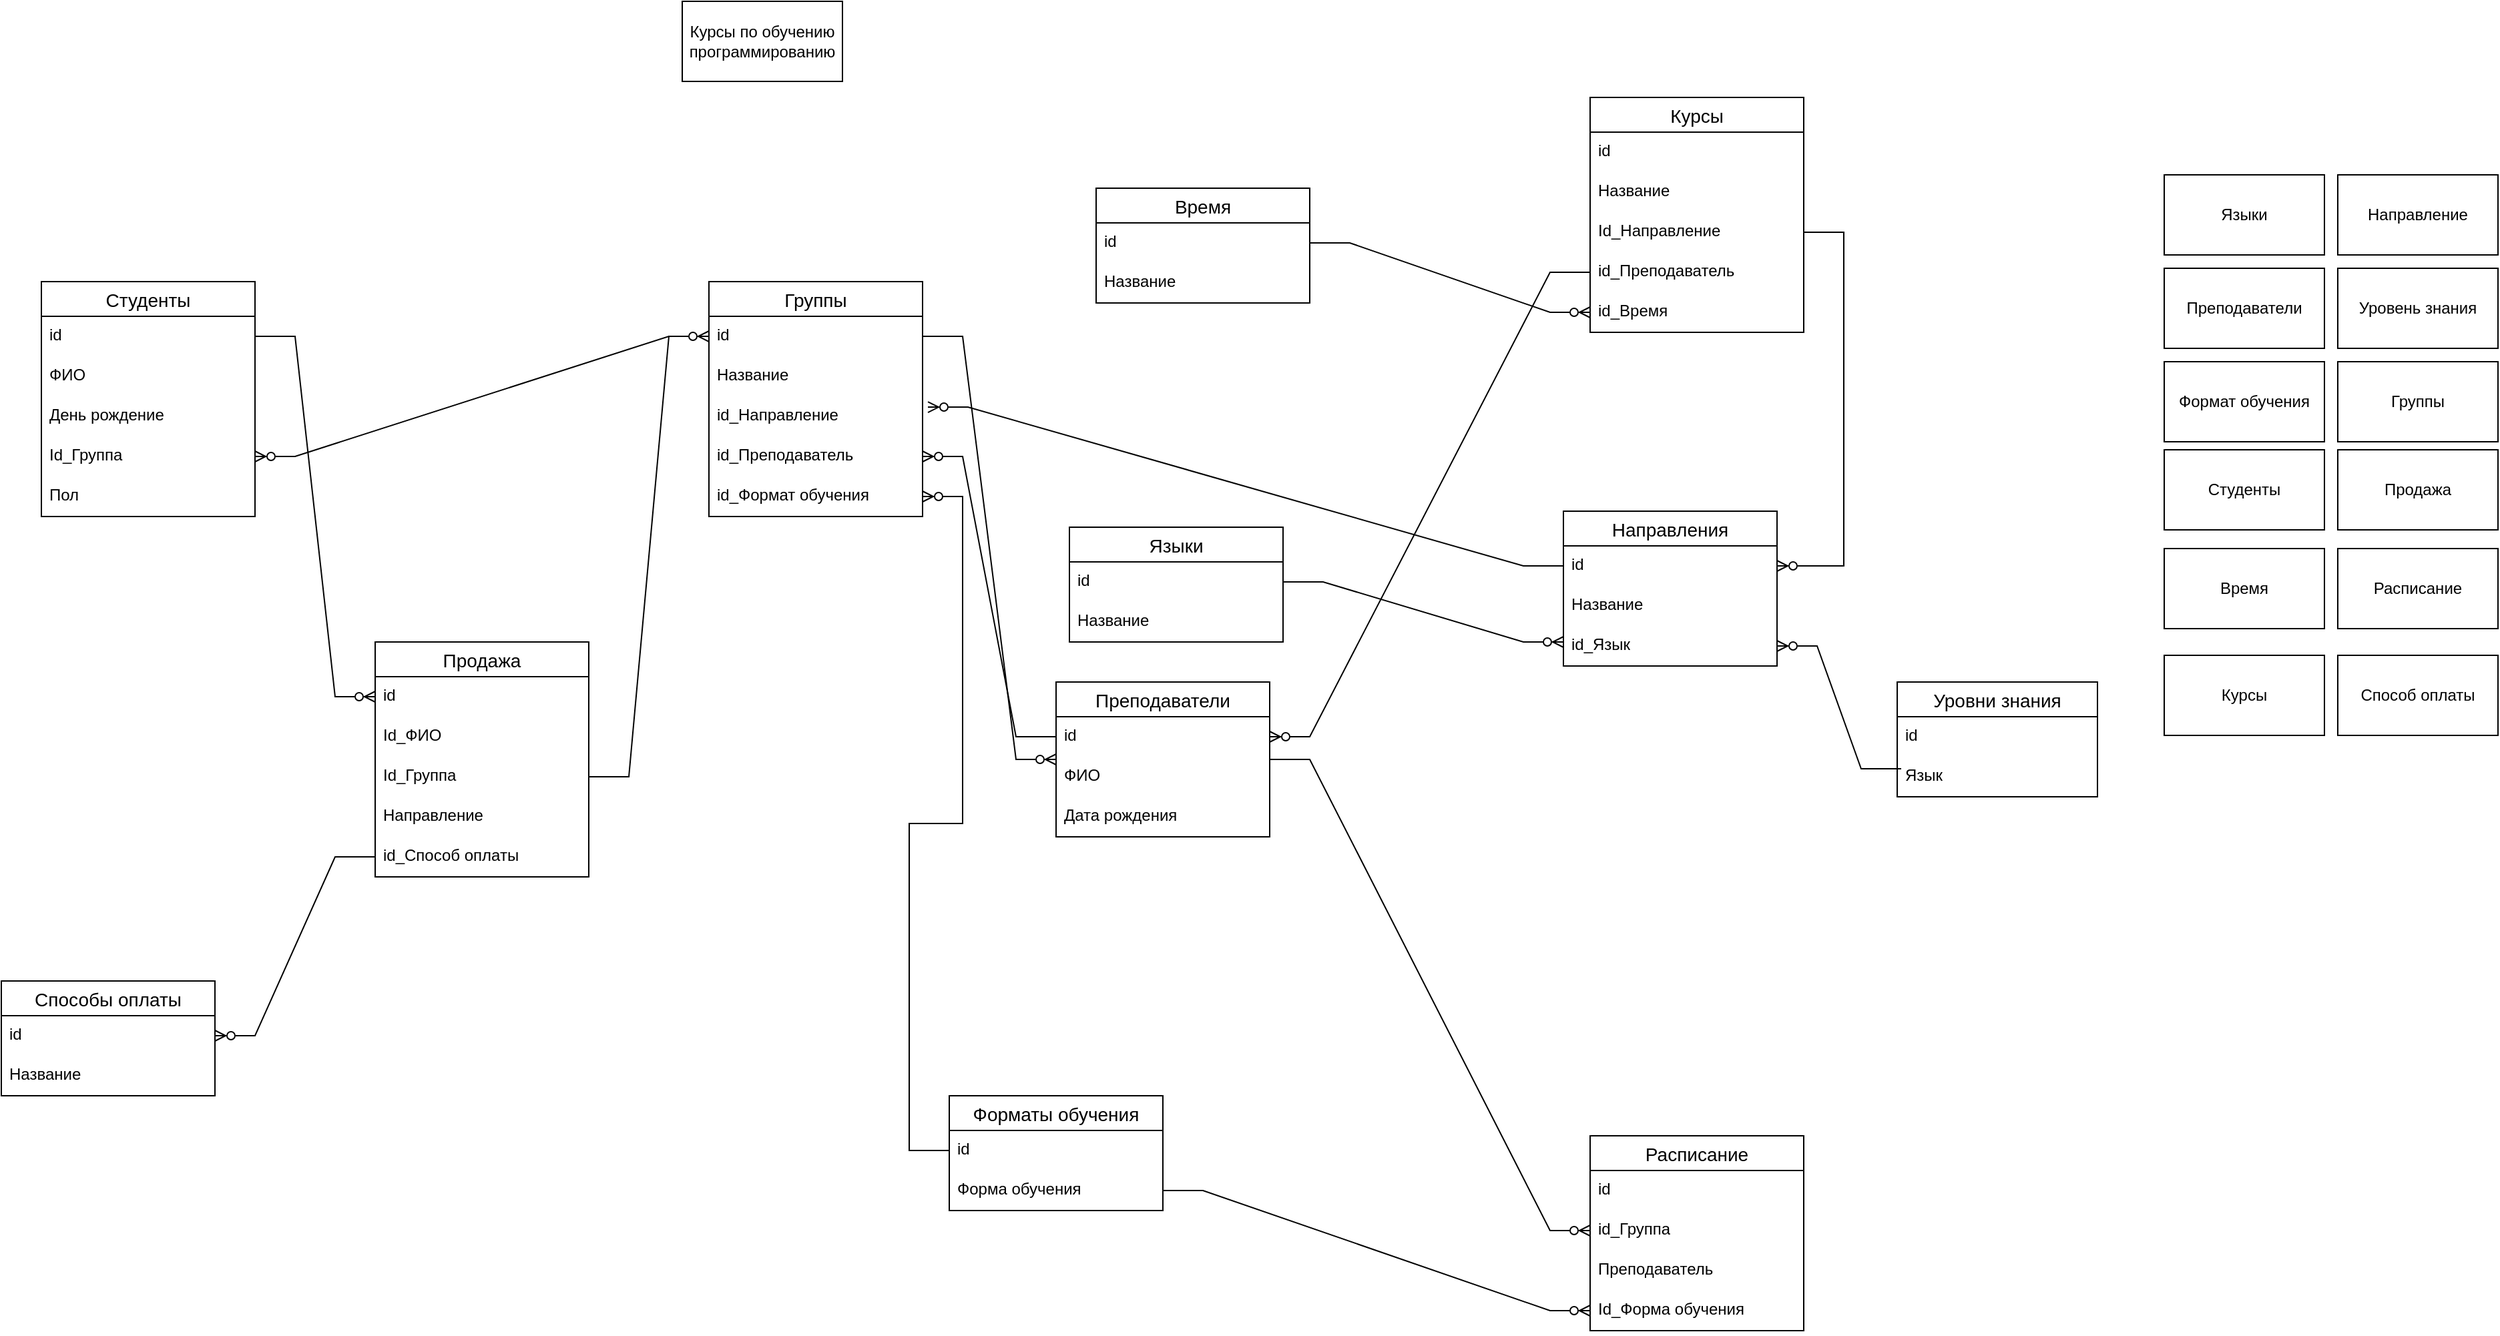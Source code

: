 <mxfile version="22.1.0" type="device">
  <diagram name="Страница — 1" id="8bAW186KEDSZl3WSFMGd">
    <mxGraphModel dx="2213" dy="791" grid="1" gridSize="10" guides="1" tooltips="1" connect="1" arrows="1" fold="1" page="1" pageScale="1" pageWidth="827" pageHeight="1169" math="0" shadow="0">
      <root>
        <mxCell id="0" />
        <mxCell id="1" parent="0" />
        <mxCell id="fyEiF3MmVAeKFcar93-F-1" value="Курсы по обучению программированию&lt;br&gt;" style="rounded=0;whiteSpace=wrap;html=1;" parent="1" vertex="1">
          <mxGeometry x="340" y="40" width="120" height="60" as="geometry" />
        </mxCell>
        <mxCell id="fyEiF3MmVAeKFcar93-F-2" value="Языки&lt;br&gt;" style="rounded=0;whiteSpace=wrap;html=1;" parent="1" vertex="1">
          <mxGeometry x="1450" y="170" width="120" height="60" as="geometry" />
        </mxCell>
        <mxCell id="fyEiF3MmVAeKFcar93-F-5" value="Направление&lt;br&gt;" style="rounded=0;whiteSpace=wrap;html=1;" parent="1" vertex="1">
          <mxGeometry x="1580" y="170" width="120" height="60" as="geometry" />
        </mxCell>
        <mxCell id="fyEiF3MmVAeKFcar93-F-6" value="Студенты&lt;br&gt;" style="rounded=0;whiteSpace=wrap;html=1;" parent="1" vertex="1">
          <mxGeometry x="1450" y="376" width="120" height="60" as="geometry" />
        </mxCell>
        <mxCell id="fyEiF3MmVAeKFcar93-F-7" value="Время&lt;br&gt;" style="rounded=0;whiteSpace=wrap;html=1;" parent="1" vertex="1">
          <mxGeometry x="1450" y="450" width="120" height="60" as="geometry" />
        </mxCell>
        <mxCell id="fyEiF3MmVAeKFcar93-F-10" value="Преподаватели&lt;br&gt;" style="rounded=0;whiteSpace=wrap;html=1;" parent="1" vertex="1">
          <mxGeometry x="1450" y="240" width="120" height="60" as="geometry" />
        </mxCell>
        <mxCell id="fyEiF3MmVAeKFcar93-F-11" value="Уровень знания&lt;br&gt;" style="rounded=0;whiteSpace=wrap;html=1;" parent="1" vertex="1">
          <mxGeometry x="1580" y="240" width="120" height="60" as="geometry" />
        </mxCell>
        <mxCell id="fyEiF3MmVAeKFcar93-F-12" value="Формат обучения&lt;br&gt;" style="rounded=0;whiteSpace=wrap;html=1;" parent="1" vertex="1">
          <mxGeometry x="1450" y="310" width="120" height="60" as="geometry" />
        </mxCell>
        <mxCell id="fyEiF3MmVAeKFcar93-F-16" value="Группы&lt;br&gt;" style="rounded=0;whiteSpace=wrap;html=1;" parent="1" vertex="1">
          <mxGeometry x="1580" y="310" width="120" height="60" as="geometry" />
        </mxCell>
        <mxCell id="fyEiF3MmVAeKFcar93-F-17" value="Студенты" style="swimlane;fontStyle=0;childLayout=stackLayout;horizontal=1;startSize=26;horizontalStack=0;resizeParent=1;resizeParentMax=0;resizeLast=0;collapsible=1;marginBottom=0;align=center;fontSize=14;" parent="1" vertex="1">
          <mxGeometry x="-140" y="250" width="160" height="176" as="geometry" />
        </mxCell>
        <mxCell id="fyEiF3MmVAeKFcar93-F-18" value="id" style="text;strokeColor=none;fillColor=none;spacingLeft=4;spacingRight=4;overflow=hidden;rotatable=0;points=[[0,0.5],[1,0.5]];portConstraint=eastwest;fontSize=12;whiteSpace=wrap;html=1;" parent="fyEiF3MmVAeKFcar93-F-17" vertex="1">
          <mxGeometry y="26" width="160" height="30" as="geometry" />
        </mxCell>
        <mxCell id="fyEiF3MmVAeKFcar93-F-22" value="ФИО" style="text;strokeColor=none;fillColor=none;spacingLeft=4;spacingRight=4;overflow=hidden;rotatable=0;points=[[0,0.5],[1,0.5]];portConstraint=eastwest;fontSize=12;whiteSpace=wrap;html=1;" parent="fyEiF3MmVAeKFcar93-F-17" vertex="1">
          <mxGeometry y="56" width="160" height="30" as="geometry" />
        </mxCell>
        <mxCell id="fyEiF3MmVAeKFcar93-F-19" value="День рождение" style="text;strokeColor=none;fillColor=none;spacingLeft=4;spacingRight=4;overflow=hidden;rotatable=0;points=[[0,0.5],[1,0.5]];portConstraint=eastwest;fontSize=12;whiteSpace=wrap;html=1;" parent="fyEiF3MmVAeKFcar93-F-17" vertex="1">
          <mxGeometry y="86" width="160" height="30" as="geometry" />
        </mxCell>
        <mxCell id="fyEiF3MmVAeKFcar93-F-20" value="Id_Группа" style="text;strokeColor=none;fillColor=none;spacingLeft=4;spacingRight=4;overflow=hidden;rotatable=0;points=[[0,0.5],[1,0.5]];portConstraint=eastwest;fontSize=12;whiteSpace=wrap;html=1;" parent="fyEiF3MmVAeKFcar93-F-17" vertex="1">
          <mxGeometry y="116" width="160" height="30" as="geometry" />
        </mxCell>
        <mxCell id="fyEiF3MmVAeKFcar93-F-21" value="Пол" style="text;strokeColor=none;fillColor=none;spacingLeft=4;spacingRight=4;overflow=hidden;rotatable=0;points=[[0,0.5],[1,0.5]];portConstraint=eastwest;fontSize=12;whiteSpace=wrap;html=1;" parent="fyEiF3MmVAeKFcar93-F-17" vertex="1">
          <mxGeometry y="146" width="160" height="30" as="geometry" />
        </mxCell>
        <mxCell id="fyEiF3MmVAeKFcar93-F-23" value="Группы" style="swimlane;fontStyle=0;childLayout=stackLayout;horizontal=1;startSize=26;horizontalStack=0;resizeParent=1;resizeParentMax=0;resizeLast=0;collapsible=1;marginBottom=0;align=center;fontSize=14;" parent="1" vertex="1">
          <mxGeometry x="360" y="250" width="160" height="176" as="geometry" />
        </mxCell>
        <mxCell id="fyEiF3MmVAeKFcar93-F-24" value="id&lt;br&gt;" style="text;strokeColor=none;fillColor=none;spacingLeft=4;spacingRight=4;overflow=hidden;rotatable=0;points=[[0,0.5],[1,0.5]];portConstraint=eastwest;fontSize=12;whiteSpace=wrap;html=1;" parent="fyEiF3MmVAeKFcar93-F-23" vertex="1">
          <mxGeometry y="26" width="160" height="30" as="geometry" />
        </mxCell>
        <mxCell id="fyEiF3MmVAeKFcar93-F-25" value="Название" style="text;strokeColor=none;fillColor=none;spacingLeft=4;spacingRight=4;overflow=hidden;rotatable=0;points=[[0,0.5],[1,0.5]];portConstraint=eastwest;fontSize=12;whiteSpace=wrap;html=1;" parent="fyEiF3MmVAeKFcar93-F-23" vertex="1">
          <mxGeometry y="56" width="160" height="30" as="geometry" />
        </mxCell>
        <mxCell id="fyEiF3MmVAeKFcar93-F-26" value="id_Направление" style="text;strokeColor=none;fillColor=none;spacingLeft=4;spacingRight=4;overflow=hidden;rotatable=0;points=[[0,0.5],[1,0.5]];portConstraint=eastwest;fontSize=12;whiteSpace=wrap;html=1;" parent="fyEiF3MmVAeKFcar93-F-23" vertex="1">
          <mxGeometry y="86" width="160" height="30" as="geometry" />
        </mxCell>
        <mxCell id="fyEiF3MmVAeKFcar93-F-27" value="id_Преподаватель" style="text;strokeColor=none;fillColor=none;spacingLeft=4;spacingRight=4;overflow=hidden;rotatable=0;points=[[0,0.5],[1,0.5]];portConstraint=eastwest;fontSize=12;whiteSpace=wrap;html=1;" parent="fyEiF3MmVAeKFcar93-F-23" vertex="1">
          <mxGeometry y="116" width="160" height="30" as="geometry" />
        </mxCell>
        <mxCell id="fyEiF3MmVAeKFcar93-F-28" value="id_Формат обучения" style="text;strokeColor=none;fillColor=none;spacingLeft=4;spacingRight=4;overflow=hidden;rotatable=0;points=[[0,0.5],[1,0.5]];portConstraint=eastwest;fontSize=12;whiteSpace=wrap;html=1;" parent="fyEiF3MmVAeKFcar93-F-23" vertex="1">
          <mxGeometry y="146" width="160" height="30" as="geometry" />
        </mxCell>
        <mxCell id="fyEiF3MmVAeKFcar93-F-29" value="" style="edgeStyle=entityRelationEdgeStyle;fontSize=12;html=1;endArrow=ERzeroToMany;endFill=1;rounded=0;entryX=1;entryY=0.5;entryDx=0;entryDy=0;exitX=0;exitY=0.5;exitDx=0;exitDy=0;" parent="1" source="fyEiF3MmVAeKFcar93-F-24" target="fyEiF3MmVAeKFcar93-F-20" edge="1">
          <mxGeometry width="100" height="100" relative="1" as="geometry">
            <mxPoint x="590" y="880" as="sourcePoint" />
            <mxPoint x="690" y="780" as="targetPoint" />
            <Array as="points">
              <mxPoint x="300" y="900" />
              <mxPoint x="300" y="870" />
            </Array>
          </mxGeometry>
        </mxCell>
        <mxCell id="fyEiF3MmVAeKFcar93-F-30" value="Направления" style="swimlane;fontStyle=0;childLayout=stackLayout;horizontal=1;startSize=26;horizontalStack=0;resizeParent=1;resizeParentMax=0;resizeLast=0;collapsible=1;marginBottom=0;align=center;fontSize=14;" parent="1" vertex="1">
          <mxGeometry x="1000" y="422" width="160" height="116" as="geometry" />
        </mxCell>
        <mxCell id="fyEiF3MmVAeKFcar93-F-31" value="id&lt;br&gt;&lt;br&gt;" style="text;strokeColor=none;fillColor=none;spacingLeft=4;spacingRight=4;overflow=hidden;rotatable=0;points=[[0,0.5],[1,0.5]];portConstraint=eastwest;fontSize=12;whiteSpace=wrap;html=1;" parent="fyEiF3MmVAeKFcar93-F-30" vertex="1">
          <mxGeometry y="26" width="160" height="30" as="geometry" />
        </mxCell>
        <mxCell id="fyEiF3MmVAeKFcar93-F-32" value="Название" style="text;strokeColor=none;fillColor=none;spacingLeft=4;spacingRight=4;overflow=hidden;rotatable=0;points=[[0,0.5],[1,0.5]];portConstraint=eastwest;fontSize=12;whiteSpace=wrap;html=1;" parent="fyEiF3MmVAeKFcar93-F-30" vertex="1">
          <mxGeometry y="56" width="160" height="30" as="geometry" />
        </mxCell>
        <mxCell id="fyEiF3MmVAeKFcar93-F-33" value="id_Язык" style="text;strokeColor=none;fillColor=none;spacingLeft=4;spacingRight=4;overflow=hidden;rotatable=0;points=[[0,0.5],[1,0.5]];portConstraint=eastwest;fontSize=12;whiteSpace=wrap;html=1;" parent="fyEiF3MmVAeKFcar93-F-30" vertex="1">
          <mxGeometry y="86" width="160" height="30" as="geometry" />
        </mxCell>
        <mxCell id="fyEiF3MmVAeKFcar93-F-34" value="" style="edgeStyle=entityRelationEdgeStyle;fontSize=12;html=1;endArrow=ERzeroToMany;endFill=1;rounded=0;exitX=0;exitY=0.5;exitDx=0;exitDy=0;entryX=1.025;entryY=0.267;entryDx=0;entryDy=0;entryPerimeter=0;" parent="1" source="fyEiF3MmVAeKFcar93-F-31" target="fyEiF3MmVAeKFcar93-F-26" edge="1">
          <mxGeometry width="100" height="100" relative="1" as="geometry">
            <mxPoint x="590" y="880" as="sourcePoint" />
            <mxPoint x="690" y="780" as="targetPoint" />
            <Array as="points">
              <mxPoint x="670" y="780" />
            </Array>
          </mxGeometry>
        </mxCell>
        <mxCell id="fyEiF3MmVAeKFcar93-F-41" value="" style="edgeStyle=entityRelationEdgeStyle;fontSize=12;html=1;endArrow=ERzeroToMany;endFill=1;rounded=0;exitX=0;exitY=0.5;exitDx=0;exitDy=0;entryX=1;entryY=0.5;entryDx=0;entryDy=0;" parent="1" source="fyEiF3MmVAeKFcar93-F-36" target="fyEiF3MmVAeKFcar93-F-27" edge="1">
          <mxGeometry width="100" height="100" relative="1" as="geometry">
            <mxPoint x="590" y="1080" as="sourcePoint" />
            <mxPoint x="690" y="980" as="targetPoint" />
            <Array as="points">
              <mxPoint x="640" y="1020" />
            </Array>
          </mxGeometry>
        </mxCell>
        <mxCell id="fyEiF3MmVAeKFcar93-F-42" value="Форматы обучения" style="swimlane;fontStyle=0;childLayout=stackLayout;horizontal=1;startSize=26;horizontalStack=0;resizeParent=1;resizeParentMax=0;resizeLast=0;collapsible=1;marginBottom=0;align=center;fontSize=14;" parent="1" vertex="1">
          <mxGeometry x="540" y="860" width="160" height="86" as="geometry" />
        </mxCell>
        <mxCell id="fyEiF3MmVAeKFcar93-F-43" value="id&lt;br&gt;" style="text;strokeColor=none;fillColor=none;spacingLeft=4;spacingRight=4;overflow=hidden;rotatable=0;points=[[0,0.5],[1,0.5]];portConstraint=eastwest;fontSize=12;whiteSpace=wrap;html=1;" parent="fyEiF3MmVAeKFcar93-F-42" vertex="1">
          <mxGeometry y="26" width="160" height="30" as="geometry" />
        </mxCell>
        <mxCell id="fyEiF3MmVAeKFcar93-F-46" value="Форма обучения&lt;br&gt;" style="text;strokeColor=none;fillColor=none;spacingLeft=4;spacingRight=4;overflow=hidden;rotatable=0;points=[[0,0.5],[1,0.5]];portConstraint=eastwest;fontSize=12;whiteSpace=wrap;html=1;" parent="fyEiF3MmVAeKFcar93-F-42" vertex="1">
          <mxGeometry y="56" width="160" height="30" as="geometry" />
        </mxCell>
        <mxCell id="fyEiF3MmVAeKFcar93-F-47" value="" style="edgeStyle=entityRelationEdgeStyle;fontSize=12;html=1;endArrow=ERzeroToMany;endFill=1;rounded=0;exitX=0;exitY=0.5;exitDx=0;exitDy=0;entryX=1;entryY=0.5;entryDx=0;entryDy=0;" parent="1" source="fyEiF3MmVAeKFcar93-F-43" target="fyEiF3MmVAeKFcar93-F-28" edge="1">
          <mxGeometry width="100" height="100" relative="1" as="geometry">
            <mxPoint x="590" y="950" as="sourcePoint" />
            <mxPoint x="690" y="850" as="targetPoint" />
            <Array as="points">
              <mxPoint x="550" y="1080" />
            </Array>
          </mxGeometry>
        </mxCell>
        <mxCell id="fyEiF3MmVAeKFcar93-F-48" value="Расписание" style="swimlane;fontStyle=0;childLayout=stackLayout;horizontal=1;startSize=26;horizontalStack=0;resizeParent=1;resizeParentMax=0;resizeLast=0;collapsible=1;marginBottom=0;align=center;fontSize=14;" parent="1" vertex="1">
          <mxGeometry x="1020" y="890" width="160" height="146" as="geometry" />
        </mxCell>
        <mxCell id="fyEiF3MmVAeKFcar93-F-49" value="id&lt;br&gt;" style="text;strokeColor=none;fillColor=none;spacingLeft=4;spacingRight=4;overflow=hidden;rotatable=0;points=[[0,0.5],[1,0.5]];portConstraint=eastwest;fontSize=12;whiteSpace=wrap;html=1;" parent="fyEiF3MmVAeKFcar93-F-48" vertex="1">
          <mxGeometry y="26" width="160" height="30" as="geometry" />
        </mxCell>
        <mxCell id="fyEiF3MmVAeKFcar93-F-50" value="id_Группа" style="text;strokeColor=none;fillColor=none;spacingLeft=4;spacingRight=4;overflow=hidden;rotatable=0;points=[[0,0.5],[1,0.5]];portConstraint=eastwest;fontSize=12;whiteSpace=wrap;html=1;" parent="fyEiF3MmVAeKFcar93-F-48" vertex="1">
          <mxGeometry y="56" width="160" height="30" as="geometry" />
        </mxCell>
        <mxCell id="fyEiF3MmVAeKFcar93-F-53" value="Преподаватель&lt;br&gt;" style="text;strokeColor=none;fillColor=none;spacingLeft=4;spacingRight=4;overflow=hidden;rotatable=0;points=[[0,0.5],[1,0.5]];portConstraint=eastwest;fontSize=12;whiteSpace=wrap;html=1;" parent="fyEiF3MmVAeKFcar93-F-48" vertex="1">
          <mxGeometry y="86" width="160" height="30" as="geometry" />
        </mxCell>
        <mxCell id="fyEiF3MmVAeKFcar93-F-51" value="Id_Форма обучения" style="text;strokeColor=none;fillColor=none;spacingLeft=4;spacingRight=4;overflow=hidden;rotatable=0;points=[[0,0.5],[1,0.5]];portConstraint=eastwest;fontSize=12;whiteSpace=wrap;html=1;" parent="fyEiF3MmVAeKFcar93-F-48" vertex="1">
          <mxGeometry y="116" width="160" height="30" as="geometry" />
        </mxCell>
        <mxCell id="fyEiF3MmVAeKFcar93-F-54" value="" style="edgeStyle=entityRelationEdgeStyle;fontSize=12;html=1;endArrow=ERzeroToMany;endFill=1;rounded=0;exitX=1;exitY=0.5;exitDx=0;exitDy=0;entryX=0;entryY=0.5;entryDx=0;entryDy=0;" parent="1" source="fyEiF3MmVAeKFcar93-F-35" target="fyEiF3MmVAeKFcar93-F-50" edge="1">
          <mxGeometry width="100" height="100" relative="1" as="geometry">
            <mxPoint x="590" y="750" as="sourcePoint" />
            <mxPoint x="690" y="650" as="targetPoint" />
          </mxGeometry>
        </mxCell>
        <mxCell id="fyEiF3MmVAeKFcar93-F-56" value="" style="edgeStyle=entityRelationEdgeStyle;fontSize=12;html=1;endArrow=ERzeroToMany;endFill=1;rounded=0;entryX=0;entryY=0.5;entryDx=0;entryDy=0;" parent="1" source="fyEiF3MmVAeKFcar93-F-46" target="fyEiF3MmVAeKFcar93-F-51" edge="1">
          <mxGeometry width="100" height="100" relative="1" as="geometry">
            <mxPoint x="590" y="850" as="sourcePoint" />
            <mxPoint x="690" y="750" as="targetPoint" />
          </mxGeometry>
        </mxCell>
        <mxCell id="fyEiF3MmVAeKFcar93-F-57" value="Способы оплаты" style="swimlane;fontStyle=0;childLayout=stackLayout;horizontal=1;startSize=26;horizontalStack=0;resizeParent=1;resizeParentMax=0;resizeLast=0;collapsible=1;marginBottom=0;align=center;fontSize=14;" parent="1" vertex="1">
          <mxGeometry x="-170" y="774" width="160" height="86" as="geometry" />
        </mxCell>
        <mxCell id="fyEiF3MmVAeKFcar93-F-58" value="id" style="text;strokeColor=none;fillColor=none;spacingLeft=4;spacingRight=4;overflow=hidden;rotatable=0;points=[[0,0.5],[1,0.5]];portConstraint=eastwest;fontSize=12;whiteSpace=wrap;html=1;" parent="fyEiF3MmVAeKFcar93-F-57" vertex="1">
          <mxGeometry y="26" width="160" height="30" as="geometry" />
        </mxCell>
        <mxCell id="fyEiF3MmVAeKFcar93-F-59" value="Название" style="text;strokeColor=none;fillColor=none;spacingLeft=4;spacingRight=4;overflow=hidden;rotatable=0;points=[[0,0.5],[1,0.5]];portConstraint=eastwest;fontSize=12;whiteSpace=wrap;html=1;" parent="fyEiF3MmVAeKFcar93-F-57" vertex="1">
          <mxGeometry y="56" width="160" height="30" as="geometry" />
        </mxCell>
        <mxCell id="fyEiF3MmVAeKFcar93-F-61" value="Продажа&lt;br&gt;" style="rounded=0;whiteSpace=wrap;html=1;" parent="1" vertex="1">
          <mxGeometry x="1580" y="376" width="120" height="60" as="geometry" />
        </mxCell>
        <mxCell id="fyEiF3MmVAeKFcar93-F-63" value="Продажа" style="swimlane;fontStyle=0;childLayout=stackLayout;horizontal=1;startSize=26;horizontalStack=0;resizeParent=1;resizeParentMax=0;resizeLast=0;collapsible=1;marginBottom=0;align=center;fontSize=14;" parent="1" vertex="1">
          <mxGeometry x="110" y="520" width="160" height="176" as="geometry" />
        </mxCell>
        <mxCell id="fyEiF3MmVAeKFcar93-F-64" value="id" style="text;strokeColor=none;fillColor=none;spacingLeft=4;spacingRight=4;overflow=hidden;rotatable=0;points=[[0,0.5],[1,0.5]];portConstraint=eastwest;fontSize=12;whiteSpace=wrap;html=1;" parent="fyEiF3MmVAeKFcar93-F-63" vertex="1">
          <mxGeometry y="26" width="160" height="30" as="geometry" />
        </mxCell>
        <mxCell id="fyEiF3MmVAeKFcar93-F-66" value="Id_ФИО" style="text;strokeColor=none;fillColor=none;spacingLeft=4;spacingRight=4;overflow=hidden;rotatable=0;points=[[0,0.5],[1,0.5]];portConstraint=eastwest;fontSize=12;whiteSpace=wrap;html=1;" parent="fyEiF3MmVAeKFcar93-F-63" vertex="1">
          <mxGeometry y="56" width="160" height="30" as="geometry" />
        </mxCell>
        <mxCell id="fyEiF3MmVAeKFcar93-F-67" value="Id_Группа" style="text;strokeColor=none;fillColor=none;spacingLeft=4;spacingRight=4;overflow=hidden;rotatable=0;points=[[0,0.5],[1,0.5]];portConstraint=eastwest;fontSize=12;whiteSpace=wrap;html=1;" parent="fyEiF3MmVAeKFcar93-F-63" vertex="1">
          <mxGeometry y="86" width="160" height="30" as="geometry" />
        </mxCell>
        <mxCell id="fyEiF3MmVAeKFcar93-F-68" value="Направление" style="text;strokeColor=none;fillColor=none;spacingLeft=4;spacingRight=4;overflow=hidden;rotatable=0;points=[[0,0.5],[1,0.5]];portConstraint=eastwest;fontSize=12;whiteSpace=wrap;html=1;" parent="fyEiF3MmVAeKFcar93-F-63" vertex="1">
          <mxGeometry y="116" width="160" height="30" as="geometry" />
        </mxCell>
        <mxCell id="fyEiF3MmVAeKFcar93-F-69" value="id_Способ оплаты" style="text;strokeColor=none;fillColor=none;spacingLeft=4;spacingRight=4;overflow=hidden;rotatable=0;points=[[0,0.5],[1,0.5]];portConstraint=eastwest;fontSize=12;whiteSpace=wrap;html=1;" parent="fyEiF3MmVAeKFcar93-F-63" vertex="1">
          <mxGeometry y="146" width="160" height="30" as="geometry" />
        </mxCell>
        <mxCell id="fyEiF3MmVAeKFcar93-F-75" value="" style="edgeStyle=entityRelationEdgeStyle;fontSize=12;html=1;endArrow=ERzeroToMany;endFill=1;rounded=0;exitX=0;exitY=0.5;exitDx=0;exitDy=0;entryX=1;entryY=0.5;entryDx=0;entryDy=0;" parent="1" source="fyEiF3MmVAeKFcar93-F-69" target="fyEiF3MmVAeKFcar93-F-58" edge="1">
          <mxGeometry width="100" height="100" relative="1" as="geometry">
            <mxPoint x="570" y="1100" as="sourcePoint" />
            <mxPoint x="670" y="1000" as="targetPoint" />
          </mxGeometry>
        </mxCell>
        <mxCell id="fyEiF3MmVAeKFcar93-F-76" value="" style="edgeStyle=entityRelationEdgeStyle;fontSize=12;html=1;endArrow=ERzeroToMany;endFill=1;rounded=0;exitX=1;exitY=0.5;exitDx=0;exitDy=0;entryX=0;entryY=0.5;entryDx=0;entryDy=0;" parent="1" source="fyEiF3MmVAeKFcar93-F-67" target="fyEiF3MmVAeKFcar93-F-24" edge="1">
          <mxGeometry width="100" height="100" relative="1" as="geometry">
            <mxPoint x="570" y="1100" as="sourcePoint" />
            <mxPoint x="670" y="1000" as="targetPoint" />
          </mxGeometry>
        </mxCell>
        <mxCell id="fyEiF3MmVAeKFcar93-F-77" value="" style="edgeStyle=entityRelationEdgeStyle;fontSize=12;html=1;endArrow=ERzeroToMany;endFill=1;rounded=0;exitX=1;exitY=0.5;exitDx=0;exitDy=0;entryX=0;entryY=0.5;entryDx=0;entryDy=0;" parent="1" source="fyEiF3MmVAeKFcar93-F-18" target="fyEiF3MmVAeKFcar93-F-64" edge="1">
          <mxGeometry width="100" height="100" relative="1" as="geometry">
            <mxPoint x="570" y="1100" as="sourcePoint" />
            <mxPoint x="670" y="1000" as="targetPoint" />
            <Array as="points">
              <mxPoint x="620" y="1050" />
            </Array>
          </mxGeometry>
        </mxCell>
        <mxCell id="D6yrI3v9REmSvCYI_-wY-1" value="Уровни знания" style="swimlane;fontStyle=0;childLayout=stackLayout;horizontal=1;startSize=26;horizontalStack=0;resizeParent=1;resizeParentMax=0;resizeLast=0;collapsible=1;marginBottom=0;align=center;fontSize=14;" parent="1" vertex="1">
          <mxGeometry x="1250" y="550" width="150" height="86" as="geometry">
            <mxRectangle x="1250" y="550" width="140" height="30" as="alternateBounds" />
          </mxGeometry>
        </mxCell>
        <mxCell id="D6yrI3v9REmSvCYI_-wY-2" value="id" style="text;strokeColor=none;fillColor=none;spacingLeft=4;spacingRight=4;overflow=hidden;rotatable=0;points=[[0,0.5],[1,0.5]];portConstraint=eastwest;fontSize=12;whiteSpace=wrap;html=1;" parent="D6yrI3v9REmSvCYI_-wY-1" vertex="1">
          <mxGeometry y="26" width="150" height="30" as="geometry" />
        </mxCell>
        <mxCell id="D6yrI3v9REmSvCYI_-wY-3" value="Язык" style="text;strokeColor=none;fillColor=none;spacingLeft=4;spacingRight=4;overflow=hidden;rotatable=0;points=[[0,0.5],[1,0.5]];portConstraint=eastwest;fontSize=12;whiteSpace=wrap;html=1;" parent="D6yrI3v9REmSvCYI_-wY-1" vertex="1">
          <mxGeometry y="56" width="150" height="30" as="geometry" />
        </mxCell>
        <mxCell id="D6yrI3v9REmSvCYI_-wY-8" value="" style="edgeStyle=entityRelationEdgeStyle;fontSize=12;html=1;endArrow=ERzeroToMany;endFill=1;rounded=0;exitX=0.02;exitY=0.3;exitDx=0;exitDy=0;exitPerimeter=0;" parent="1" source="D6yrI3v9REmSvCYI_-wY-3" target="fyEiF3MmVAeKFcar93-F-33" edge="1">
          <mxGeometry width="100" height="100" relative="1" as="geometry">
            <mxPoint x="970" y="780" as="sourcePoint" />
            <mxPoint x="1130" y="810" as="targetPoint" />
            <Array as="points">
              <mxPoint x="1040" y="790" />
              <mxPoint x="1030" y="800" />
              <mxPoint x="960" y="660" />
            </Array>
          </mxGeometry>
        </mxCell>
        <mxCell id="D6yrI3v9REmSvCYI_-wY-11" value="Курсы" style="swimlane;fontStyle=0;childLayout=stackLayout;horizontal=1;startSize=26;horizontalStack=0;resizeParent=1;resizeParentMax=0;resizeLast=0;collapsible=1;marginBottom=0;align=center;fontSize=14;" parent="1" vertex="1">
          <mxGeometry x="1020" y="112" width="160" height="176" as="geometry" />
        </mxCell>
        <mxCell id="D6yrI3v9REmSvCYI_-wY-12" value="id&lt;br&gt;" style="text;strokeColor=none;fillColor=none;spacingLeft=4;spacingRight=4;overflow=hidden;rotatable=0;points=[[0,0.5],[1,0.5]];portConstraint=eastwest;fontSize=12;whiteSpace=wrap;html=1;" parent="D6yrI3v9REmSvCYI_-wY-11" vertex="1">
          <mxGeometry y="26" width="160" height="30" as="geometry" />
        </mxCell>
        <mxCell id="D6yrI3v9REmSvCYI_-wY-13" value="Название" style="text;strokeColor=none;fillColor=none;spacingLeft=4;spacingRight=4;overflow=hidden;rotatable=0;points=[[0,0.5],[1,0.5]];portConstraint=eastwest;fontSize=12;whiteSpace=wrap;html=1;" parent="D6yrI3v9REmSvCYI_-wY-11" vertex="1">
          <mxGeometry y="56" width="160" height="30" as="geometry" />
        </mxCell>
        <mxCell id="D6yrI3v9REmSvCYI_-wY-14" value="Id_Направление" style="text;strokeColor=none;fillColor=none;spacingLeft=4;spacingRight=4;overflow=hidden;rotatable=0;points=[[0,0.5],[1,0.5]];portConstraint=eastwest;fontSize=12;whiteSpace=wrap;html=1;" parent="D6yrI3v9REmSvCYI_-wY-11" vertex="1">
          <mxGeometry y="86" width="160" height="30" as="geometry" />
        </mxCell>
        <mxCell id="D6yrI3v9REmSvCYI_-wY-15" value="id_Преподаватель" style="text;strokeColor=none;fillColor=none;spacingLeft=4;spacingRight=4;overflow=hidden;rotatable=0;points=[[0,0.5],[1,0.5]];portConstraint=eastwest;fontSize=12;whiteSpace=wrap;html=1;" parent="D6yrI3v9REmSvCYI_-wY-11" vertex="1">
          <mxGeometry y="116" width="160" height="30" as="geometry" />
        </mxCell>
        <mxCell id="D6yrI3v9REmSvCYI_-wY-24" value="id_Время" style="text;strokeColor=none;fillColor=none;spacingLeft=4;spacingRight=4;overflow=hidden;rotatable=0;points=[[0,0.5],[1,0.5]];portConstraint=eastwest;fontSize=12;whiteSpace=wrap;html=1;" parent="D6yrI3v9REmSvCYI_-wY-11" vertex="1">
          <mxGeometry y="146" width="160" height="30" as="geometry" />
        </mxCell>
        <mxCell id="D6yrI3v9REmSvCYI_-wY-16" value="" style="edgeStyle=entityRelationEdgeStyle;fontSize=12;html=1;endArrow=ERzeroToMany;endFill=1;rounded=0;exitX=0;exitY=0.5;exitDx=0;exitDy=0;entryX=1;entryY=0.5;entryDx=0;entryDy=0;" parent="1" source="D6yrI3v9REmSvCYI_-wY-15" target="fyEiF3MmVAeKFcar93-F-36" edge="1">
          <mxGeometry width="100" height="100" relative="1" as="geometry">
            <mxPoint x="770" y="720" as="sourcePoint" />
            <mxPoint x="870" y="620" as="targetPoint" />
          </mxGeometry>
        </mxCell>
        <mxCell id="D6yrI3v9REmSvCYI_-wY-18" value="" style="edgeStyle=entityRelationEdgeStyle;fontSize=12;html=1;endArrow=ERzeroToMany;endFill=1;rounded=0;entryX=1;entryY=0.5;entryDx=0;entryDy=0;" parent="1" source="D6yrI3v9REmSvCYI_-wY-14" target="fyEiF3MmVAeKFcar93-F-31" edge="1">
          <mxGeometry width="100" height="100" relative="1" as="geometry">
            <mxPoint x="780" y="710" as="sourcePoint" />
            <mxPoint x="880" y="610" as="targetPoint" />
          </mxGeometry>
        </mxCell>
        <mxCell id="D6yrI3v9REmSvCYI_-wY-19" value="Время" style="swimlane;fontStyle=0;childLayout=stackLayout;horizontal=1;startSize=26;horizontalStack=0;resizeParent=1;resizeParentMax=0;resizeLast=0;collapsible=1;marginBottom=0;align=center;fontSize=14;" parent="1" vertex="1">
          <mxGeometry x="650" y="180" width="160" height="86" as="geometry" />
        </mxCell>
        <mxCell id="D6yrI3v9REmSvCYI_-wY-20" value="id" style="text;strokeColor=none;fillColor=none;spacingLeft=4;spacingRight=4;overflow=hidden;rotatable=0;points=[[0,0.5],[1,0.5]];portConstraint=eastwest;fontSize=12;whiteSpace=wrap;html=1;" parent="D6yrI3v9REmSvCYI_-wY-19" vertex="1">
          <mxGeometry y="26" width="160" height="30" as="geometry" />
        </mxCell>
        <mxCell id="D6yrI3v9REmSvCYI_-wY-21" value="Название" style="text;strokeColor=none;fillColor=none;spacingLeft=4;spacingRight=4;overflow=hidden;rotatable=0;points=[[0,0.5],[1,0.5]];portConstraint=eastwest;fontSize=12;whiteSpace=wrap;html=1;" parent="D6yrI3v9REmSvCYI_-wY-19" vertex="1">
          <mxGeometry y="56" width="160" height="30" as="geometry" />
        </mxCell>
        <mxCell id="D6yrI3v9REmSvCYI_-wY-23" value="" style="edgeStyle=entityRelationEdgeStyle;fontSize=12;html=1;endArrow=ERzeroToMany;endFill=1;rounded=0;entryX=0;entryY=0.5;entryDx=0;entryDy=0;exitX=1;exitY=0.5;exitDx=0;exitDy=0;" parent="1" source="D6yrI3v9REmSvCYI_-wY-20" target="D6yrI3v9REmSvCYI_-wY-24" edge="1">
          <mxGeometry width="100" height="100" relative="1" as="geometry">
            <mxPoint x="980" y="500" as="sourcePoint" />
            <mxPoint x="1080" y="400" as="targetPoint" />
            <Array as="points">
              <mxPoint x="890" y="450" />
              <mxPoint x="890" y="450" />
            </Array>
          </mxGeometry>
        </mxCell>
        <mxCell id="D6yrI3v9REmSvCYI_-wY-25" style="edgeStyle=none;rounded=0;orthogonalLoop=1;jettySize=auto;html=1;exitX=0.5;exitY=0;exitDx=0;exitDy=0;" parent="1" source="fyEiF3MmVAeKFcar93-F-63" target="fyEiF3MmVAeKFcar93-F-63" edge="1">
          <mxGeometry relative="1" as="geometry" />
        </mxCell>
        <mxCell id="D6yrI3v9REmSvCYI_-wY-26" value="Языки" style="swimlane;fontStyle=0;childLayout=stackLayout;horizontal=1;startSize=26;horizontalStack=0;resizeParent=1;resizeParentMax=0;resizeLast=0;collapsible=1;marginBottom=0;align=center;fontSize=14;" parent="1" vertex="1">
          <mxGeometry x="630" y="434" width="160" height="86" as="geometry" />
        </mxCell>
        <mxCell id="D6yrI3v9REmSvCYI_-wY-27" value="id" style="text;strokeColor=none;fillColor=none;spacingLeft=4;spacingRight=4;overflow=hidden;rotatable=0;points=[[0,0.5],[1,0.5]];portConstraint=eastwest;fontSize=12;whiteSpace=wrap;html=1;" parent="D6yrI3v9REmSvCYI_-wY-26" vertex="1">
          <mxGeometry y="26" width="160" height="30" as="geometry" />
        </mxCell>
        <mxCell id="D6yrI3v9REmSvCYI_-wY-28" value="Название" style="text;strokeColor=none;fillColor=none;spacingLeft=4;spacingRight=4;overflow=hidden;rotatable=0;points=[[0,0.5],[1,0.5]];portConstraint=eastwest;fontSize=12;whiteSpace=wrap;html=1;" parent="D6yrI3v9REmSvCYI_-wY-26" vertex="1">
          <mxGeometry y="56" width="160" height="30" as="geometry" />
        </mxCell>
        <mxCell id="D6yrI3v9REmSvCYI_-wY-30" value="" style="edgeStyle=entityRelationEdgeStyle;fontSize=12;html=1;endArrow=ERzeroToMany;endFill=1;rounded=0;exitX=1;exitY=0.5;exitDx=0;exitDy=0;" parent="1" source="D6yrI3v9REmSvCYI_-wY-27" edge="1">
          <mxGeometry width="100" height="100" relative="1" as="geometry">
            <mxPoint x="700" y="691" as="sourcePoint" />
            <mxPoint x="1000" y="520" as="targetPoint" />
            <Array as="points">
              <mxPoint x="980" y="540" />
            </Array>
          </mxGeometry>
        </mxCell>
        <mxCell id="D6yrI3v9REmSvCYI_-wY-31" value="" style="edgeStyle=entityRelationEdgeStyle;fontSize=12;html=1;endArrow=ERzeroToMany;endFill=1;rounded=0;exitX=1;exitY=0.5;exitDx=0;exitDy=0;entryX=0;entryY=0.5;entryDx=0;entryDy=0;" parent="1" source="fyEiF3MmVAeKFcar93-F-24" target="fyEiF3MmVAeKFcar93-F-35" edge="1">
          <mxGeometry width="100" height="100" relative="1" as="geometry">
            <mxPoint x="520" y="291" as="sourcePoint" />
            <mxPoint x="1020" y="961" as="targetPoint" />
          </mxGeometry>
        </mxCell>
        <mxCell id="fyEiF3MmVAeKFcar93-F-35" value="Преподаватели" style="swimlane;fontStyle=0;childLayout=stackLayout;horizontal=1;startSize=26;horizontalStack=0;resizeParent=1;resizeParentMax=0;resizeLast=0;collapsible=1;marginBottom=0;align=center;fontSize=14;" parent="1" vertex="1">
          <mxGeometry x="620" y="550" width="160" height="116" as="geometry" />
        </mxCell>
        <mxCell id="fyEiF3MmVAeKFcar93-F-36" value="id" style="text;strokeColor=none;fillColor=none;spacingLeft=4;spacingRight=4;overflow=hidden;rotatable=0;points=[[0,0.5],[1,0.5]];portConstraint=eastwest;fontSize=12;whiteSpace=wrap;html=1;" parent="fyEiF3MmVAeKFcar93-F-35" vertex="1">
          <mxGeometry y="26" width="160" height="30" as="geometry" />
        </mxCell>
        <mxCell id="fyEiF3MmVAeKFcar93-F-38" value="ФИО" style="text;strokeColor=none;fillColor=none;spacingLeft=4;spacingRight=4;overflow=hidden;rotatable=0;points=[[0,0.5],[1,0.5]];portConstraint=eastwest;fontSize=12;whiteSpace=wrap;html=1;" parent="fyEiF3MmVAeKFcar93-F-35" vertex="1">
          <mxGeometry y="56" width="160" height="30" as="geometry" />
        </mxCell>
        <mxCell id="fyEiF3MmVAeKFcar93-F-39" value="Дата рождения" style="text;strokeColor=none;fillColor=none;spacingLeft=4;spacingRight=4;overflow=hidden;rotatable=0;points=[[0,0.5],[1,0.5]];portConstraint=eastwest;fontSize=12;whiteSpace=wrap;html=1;" parent="fyEiF3MmVAeKFcar93-F-35" vertex="1">
          <mxGeometry y="86" width="160" height="30" as="geometry" />
        </mxCell>
        <mxCell id="D6yrI3v9REmSvCYI_-wY-32" value="Расписание&lt;br&gt;" style="rounded=0;whiteSpace=wrap;html=1;" parent="1" vertex="1">
          <mxGeometry x="1580" y="450" width="120" height="60" as="geometry" />
        </mxCell>
        <mxCell id="D6yrI3v9REmSvCYI_-wY-33" value="Курсы" style="rounded=0;whiteSpace=wrap;html=1;" parent="1" vertex="1">
          <mxGeometry x="1450" y="530" width="120" height="60" as="geometry" />
        </mxCell>
        <mxCell id="D6yrI3v9REmSvCYI_-wY-34" value="Способ оплаты" style="rounded=0;whiteSpace=wrap;html=1;" parent="1" vertex="1">
          <mxGeometry x="1580" y="530" width="120" height="60" as="geometry" />
        </mxCell>
      </root>
    </mxGraphModel>
  </diagram>
</mxfile>
